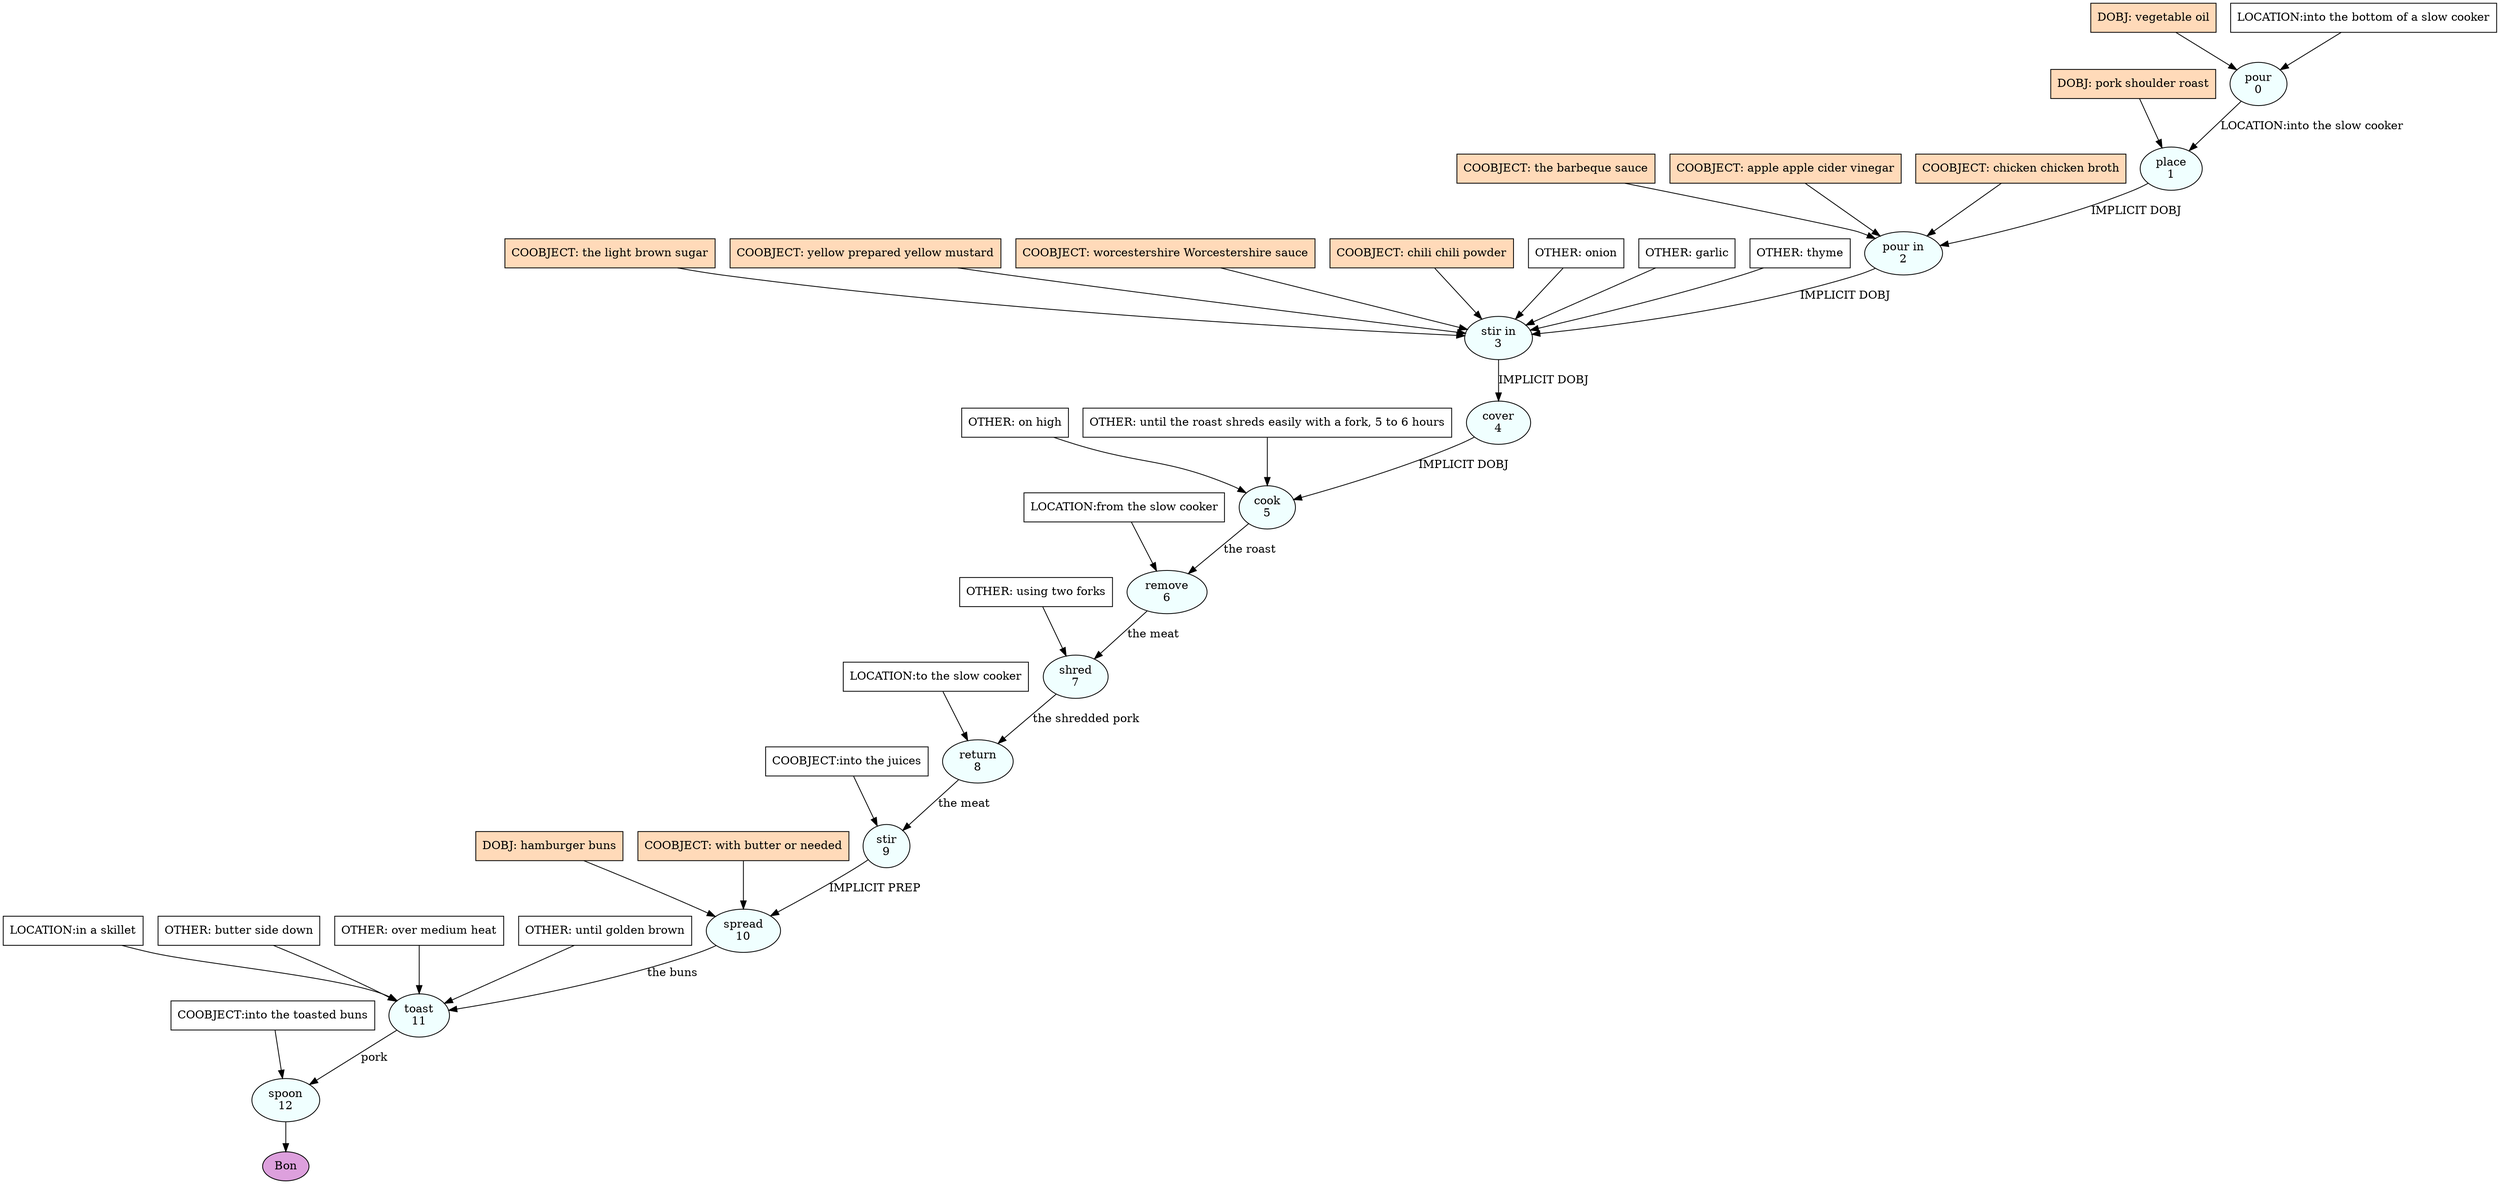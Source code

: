 digraph recipe {
E0[label="pour
0", shape=oval, style=filled, fillcolor=azure]
E1[label="place
1", shape=oval, style=filled, fillcolor=azure]
E2[label="pour in
2", shape=oval, style=filled, fillcolor=azure]
E3[label="stir in
3", shape=oval, style=filled, fillcolor=azure]
E4[label="cover
4", shape=oval, style=filled, fillcolor=azure]
E5[label="cook
5", shape=oval, style=filled, fillcolor=azure]
E6[label="remove
6", shape=oval, style=filled, fillcolor=azure]
E7[label="shred
7", shape=oval, style=filled, fillcolor=azure]
E8[label="return
8", shape=oval, style=filled, fillcolor=azure]
E9[label="stir
9", shape=oval, style=filled, fillcolor=azure]
E10[label="spread
10", shape=oval, style=filled, fillcolor=azure]
E11[label="toast
11", shape=oval, style=filled, fillcolor=azure]
E12[label="spoon
12", shape=oval, style=filled, fillcolor=azure]
D0[label="DOBJ: vegetable oil", shape=box, style=filled, fillcolor=peachpuff]
D0 -> E0
P0_0[label="LOCATION:into the bottom of a slow cooker", shape=box, style=filled, fillcolor=white]
P0_0 -> E0
D1_ing[label="DOBJ: pork shoulder roast", shape=box, style=filled, fillcolor=peachpuff]
D1_ing -> E1
E0 -> E1 [label="LOCATION:into the slow cooker"]
E1 -> E2 [label="IMPLICIT DOBJ"]
P2_0_ing[label="COOBJECT: the barbeque sauce", shape=box, style=filled, fillcolor=peachpuff]
P2_0_ing -> E2
P2_1_ing[label="COOBJECT: apple apple cider vinegar", shape=box, style=filled, fillcolor=peachpuff]
P2_1_ing -> E2
P2_2_ing[label="COOBJECT: chicken chicken broth", shape=box, style=filled, fillcolor=peachpuff]
P2_2_ing -> E2
E2 -> E3 [label="IMPLICIT DOBJ"]
P3_0_ing[label="COOBJECT: the light brown sugar", shape=box, style=filled, fillcolor=peachpuff]
P3_0_ing -> E3
P3_1_ing[label="COOBJECT: yellow prepared yellow mustard", shape=box, style=filled, fillcolor=peachpuff]
P3_1_ing -> E3
P3_2_ing[label="COOBJECT: worcestershire Worcestershire sauce", shape=box, style=filled, fillcolor=peachpuff]
P3_2_ing -> E3
P3_3_ing[label="COOBJECT: chili chili powder", shape=box, style=filled, fillcolor=peachpuff]
P3_3_ing -> E3
O3_0_0[label="OTHER: onion", shape=box, style=filled, fillcolor=white]
O3_0_0 -> E3
O3_1_0[label="OTHER: garlic", shape=box, style=filled, fillcolor=white]
O3_1_0 -> E3
O3_2_0[label="OTHER: thyme", shape=box, style=filled, fillcolor=white]
O3_2_0 -> E3
E3 -> E4 [label="IMPLICIT DOBJ"]
E4 -> E5 [label="IMPLICIT DOBJ"]
O5_0_0[label="OTHER: on high", shape=box, style=filled, fillcolor=white]
O5_0_0 -> E5
O5_1_0[label="OTHER: until the roast shreds easily with a fork, 5 to 6 hours", shape=box, style=filled, fillcolor=white]
O5_1_0 -> E5
E5 -> E6 [label="the roast"]
P6_0_0[label="LOCATION:from the slow cooker", shape=box, style=filled, fillcolor=white]
P6_0_0 -> E6
E6 -> E7 [label="the meat"]
O7_0_0[label="OTHER: using two forks", shape=box, style=filled, fillcolor=white]
O7_0_0 -> E7
E7 -> E8 [label="the shredded pork"]
P8_0_0[label="LOCATION:to the slow cooker", shape=box, style=filled, fillcolor=white]
P8_0_0 -> E8
E8 -> E9 [label="the meat"]
P9_0_0[label="COOBJECT:into the juices", shape=box, style=filled, fillcolor=white]
P9_0_0 -> E9
D10_ing[label="DOBJ: hamburger buns", shape=box, style=filled, fillcolor=peachpuff]
D10_ing -> E10
E9 -> E10 [label="IMPLICIT PREP"]
P10_1_ing[label="COOBJECT: with butter or needed", shape=box, style=filled, fillcolor=peachpuff]
P10_1_ing -> E10
E10 -> E11 [label="the buns"]
P11_0_0[label="LOCATION:in a skillet", shape=box, style=filled, fillcolor=white]
P11_0_0 -> E11
O11_0_0[label="OTHER: butter side down", shape=box, style=filled, fillcolor=white]
O11_0_0 -> E11
O11_1_0[label="OTHER: over medium heat", shape=box, style=filled, fillcolor=white]
O11_1_0 -> E11
O11_2_0[label="OTHER: until golden brown", shape=box, style=filled, fillcolor=white]
O11_2_0 -> E11
E11 -> E12 [label="pork"]
P12_0_0[label="COOBJECT:into the toasted buns", shape=box, style=filled, fillcolor=white]
P12_0_0 -> E12
EOR[label="Bon", shape=oval, style=filled, fillcolor=plum]
E12 -> EOR
}
